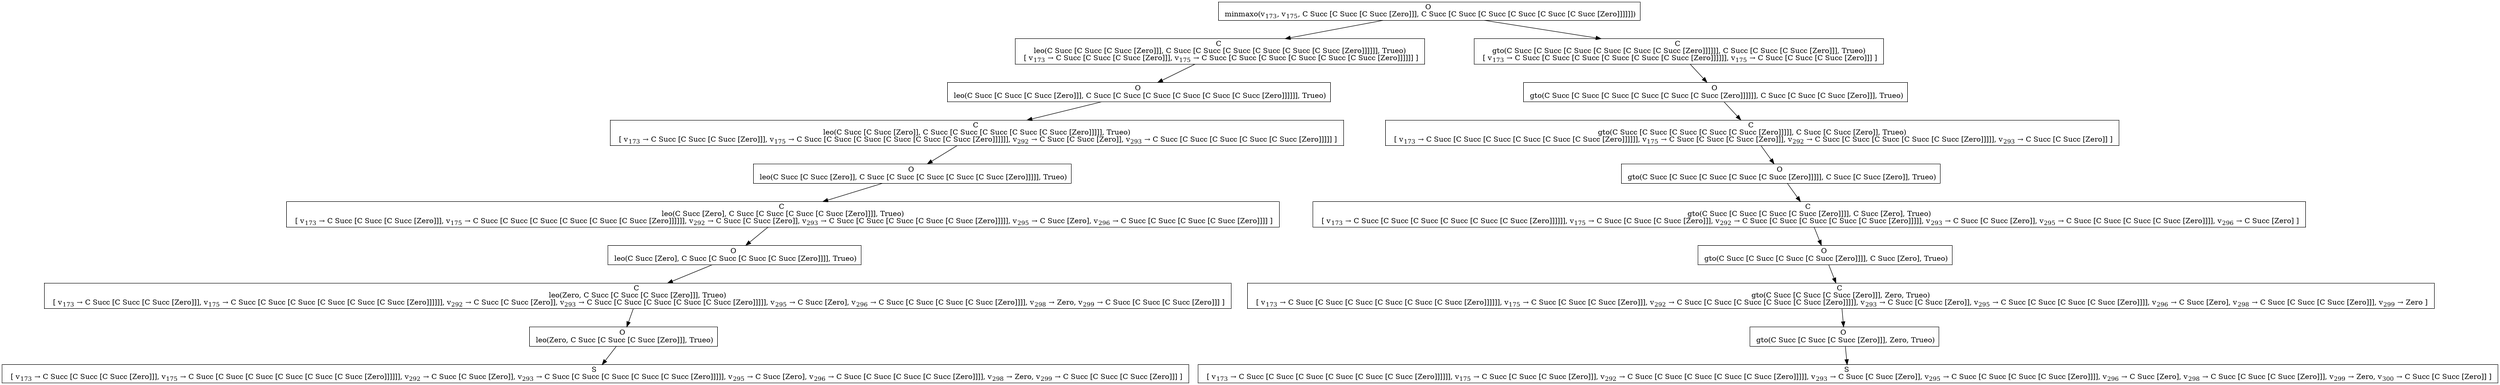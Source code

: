 digraph {
    graph [rankdir=TB
          ,bgcolor=transparent];
    node [shape=box
         ,fillcolor=white
         ,style=filled];
    0 [label=<O <BR/> minmaxo(v<SUB>173</SUB>, v<SUB>175</SUB>, C Succ [C Succ [C Succ [Zero]]], C Succ [C Succ [C Succ [C Succ [C Succ [C Succ [Zero]]]]]])>];
    1 [label=<C <BR/> leo(C Succ [C Succ [C Succ [Zero]]], C Succ [C Succ [C Succ [C Succ [C Succ [C Succ [Zero]]]]]], Trueo) <BR/>  [ v<SUB>173</SUB> &rarr; C Succ [C Succ [C Succ [Zero]]], v<SUB>175</SUB> &rarr; C Succ [C Succ [C Succ [C Succ [C Succ [C Succ [Zero]]]]]] ] >];
    2 [label=<C <BR/> gto(C Succ [C Succ [C Succ [C Succ [C Succ [C Succ [Zero]]]]]], C Succ [C Succ [C Succ [Zero]]], Trueo) <BR/>  [ v<SUB>173</SUB> &rarr; C Succ [C Succ [C Succ [C Succ [C Succ [C Succ [Zero]]]]]], v<SUB>175</SUB> &rarr; C Succ [C Succ [C Succ [Zero]]] ] >];
    3 [label=<O <BR/> leo(C Succ [C Succ [C Succ [Zero]]], C Succ [C Succ [C Succ [C Succ [C Succ [C Succ [Zero]]]]]], Trueo)>];
    4 [label=<C <BR/> leo(C Succ [C Succ [Zero]], C Succ [C Succ [C Succ [C Succ [C Succ [Zero]]]]], Trueo) <BR/>  [ v<SUB>173</SUB> &rarr; C Succ [C Succ [C Succ [Zero]]], v<SUB>175</SUB> &rarr; C Succ [C Succ [C Succ [C Succ [C Succ [C Succ [Zero]]]]]], v<SUB>292</SUB> &rarr; C Succ [C Succ [Zero]], v<SUB>293</SUB> &rarr; C Succ [C Succ [C Succ [C Succ [C Succ [Zero]]]]] ] >];
    5 [label=<O <BR/> leo(C Succ [C Succ [Zero]], C Succ [C Succ [C Succ [C Succ [C Succ [Zero]]]]], Trueo)>];
    6 [label=<C <BR/> leo(C Succ [Zero], C Succ [C Succ [C Succ [C Succ [Zero]]]], Trueo) <BR/>  [ v<SUB>173</SUB> &rarr; C Succ [C Succ [C Succ [Zero]]], v<SUB>175</SUB> &rarr; C Succ [C Succ [C Succ [C Succ [C Succ [C Succ [Zero]]]]]], v<SUB>292</SUB> &rarr; C Succ [C Succ [Zero]], v<SUB>293</SUB> &rarr; C Succ [C Succ [C Succ [C Succ [C Succ [Zero]]]]], v<SUB>295</SUB> &rarr; C Succ [Zero], v<SUB>296</SUB> &rarr; C Succ [C Succ [C Succ [C Succ [Zero]]]] ] >];
    7 [label=<O <BR/> leo(C Succ [Zero], C Succ [C Succ [C Succ [C Succ [Zero]]]], Trueo)>];
    8 [label=<C <BR/> leo(Zero, C Succ [C Succ [C Succ [Zero]]], Trueo) <BR/>  [ v<SUB>173</SUB> &rarr; C Succ [C Succ [C Succ [Zero]]], v<SUB>175</SUB> &rarr; C Succ [C Succ [C Succ [C Succ [C Succ [C Succ [Zero]]]]]], v<SUB>292</SUB> &rarr; C Succ [C Succ [Zero]], v<SUB>293</SUB> &rarr; C Succ [C Succ [C Succ [C Succ [C Succ [Zero]]]]], v<SUB>295</SUB> &rarr; C Succ [Zero], v<SUB>296</SUB> &rarr; C Succ [C Succ [C Succ [C Succ [Zero]]]], v<SUB>298</SUB> &rarr; Zero, v<SUB>299</SUB> &rarr; C Succ [C Succ [C Succ [Zero]]] ] >];
    9 [label=<O <BR/> leo(Zero, C Succ [C Succ [C Succ [Zero]]], Trueo)>];
    10 [label=<S <BR/>  [ v<SUB>173</SUB> &rarr; C Succ [C Succ [C Succ [Zero]]], v<SUB>175</SUB> &rarr; C Succ [C Succ [C Succ [C Succ [C Succ [C Succ [Zero]]]]]], v<SUB>292</SUB> &rarr; C Succ [C Succ [Zero]], v<SUB>293</SUB> &rarr; C Succ [C Succ [C Succ [C Succ [C Succ [Zero]]]]], v<SUB>295</SUB> &rarr; C Succ [Zero], v<SUB>296</SUB> &rarr; C Succ [C Succ [C Succ [C Succ [Zero]]]], v<SUB>298</SUB> &rarr; Zero, v<SUB>299</SUB> &rarr; C Succ [C Succ [C Succ [Zero]]] ] >];
    11 [label=<O <BR/> gto(C Succ [C Succ [C Succ [C Succ [C Succ [C Succ [Zero]]]]]], C Succ [C Succ [C Succ [Zero]]], Trueo)>];
    12 [label=<C <BR/> gto(C Succ [C Succ [C Succ [C Succ [C Succ [Zero]]]]], C Succ [C Succ [Zero]], Trueo) <BR/>  [ v<SUB>173</SUB> &rarr; C Succ [C Succ [C Succ [C Succ [C Succ [C Succ [Zero]]]]]], v<SUB>175</SUB> &rarr; C Succ [C Succ [C Succ [Zero]]], v<SUB>292</SUB> &rarr; C Succ [C Succ [C Succ [C Succ [C Succ [Zero]]]]], v<SUB>293</SUB> &rarr; C Succ [C Succ [Zero]] ] >];
    13 [label=<O <BR/> gto(C Succ [C Succ [C Succ [C Succ [C Succ [Zero]]]]], C Succ [C Succ [Zero]], Trueo)>];
    14 [label=<C <BR/> gto(C Succ [C Succ [C Succ [C Succ [Zero]]]], C Succ [Zero], Trueo) <BR/>  [ v<SUB>173</SUB> &rarr; C Succ [C Succ [C Succ [C Succ [C Succ [C Succ [Zero]]]]]], v<SUB>175</SUB> &rarr; C Succ [C Succ [C Succ [Zero]]], v<SUB>292</SUB> &rarr; C Succ [C Succ [C Succ [C Succ [C Succ [Zero]]]]], v<SUB>293</SUB> &rarr; C Succ [C Succ [Zero]], v<SUB>295</SUB> &rarr; C Succ [C Succ [C Succ [C Succ [Zero]]]], v<SUB>296</SUB> &rarr; C Succ [Zero] ] >];
    15 [label=<O <BR/> gto(C Succ [C Succ [C Succ [C Succ [Zero]]]], C Succ [Zero], Trueo)>];
    16 [label=<C <BR/> gto(C Succ [C Succ [C Succ [Zero]]], Zero, Trueo) <BR/>  [ v<SUB>173</SUB> &rarr; C Succ [C Succ [C Succ [C Succ [C Succ [C Succ [Zero]]]]]], v<SUB>175</SUB> &rarr; C Succ [C Succ [C Succ [Zero]]], v<SUB>292</SUB> &rarr; C Succ [C Succ [C Succ [C Succ [C Succ [Zero]]]]], v<SUB>293</SUB> &rarr; C Succ [C Succ [Zero]], v<SUB>295</SUB> &rarr; C Succ [C Succ [C Succ [C Succ [Zero]]]], v<SUB>296</SUB> &rarr; C Succ [Zero], v<SUB>298</SUB> &rarr; C Succ [C Succ [C Succ [Zero]]], v<SUB>299</SUB> &rarr; Zero ] >];
    17 [label=<O <BR/> gto(C Succ [C Succ [C Succ [Zero]]], Zero, Trueo)>];
    18 [label=<S <BR/>  [ v<SUB>173</SUB> &rarr; C Succ [C Succ [C Succ [C Succ [C Succ [C Succ [Zero]]]]]], v<SUB>175</SUB> &rarr; C Succ [C Succ [C Succ [Zero]]], v<SUB>292</SUB> &rarr; C Succ [C Succ [C Succ [C Succ [C Succ [Zero]]]]], v<SUB>293</SUB> &rarr; C Succ [C Succ [Zero]], v<SUB>295</SUB> &rarr; C Succ [C Succ [C Succ [C Succ [Zero]]]], v<SUB>296</SUB> &rarr; C Succ [Zero], v<SUB>298</SUB> &rarr; C Succ [C Succ [C Succ [Zero]]], v<SUB>299</SUB> &rarr; Zero, v<SUB>300</SUB> &rarr; C Succ [C Succ [Zero]] ] >];
    0 -> 1 [label=""];
    0 -> 2 [label=""];
    1 -> 3 [label=""];
    2 -> 11 [label=""];
    3 -> 4 [label=""];
    4 -> 5 [label=""];
    5 -> 6 [label=""];
    6 -> 7 [label=""];
    7 -> 8 [label=""];
    8 -> 9 [label=""];
    9 -> 10 [label=""];
    11 -> 12 [label=""];
    12 -> 13 [label=""];
    13 -> 14 [label=""];
    14 -> 15 [label=""];
    15 -> 16 [label=""];
    16 -> 17 [label=""];
    17 -> 18 [label=""];
}